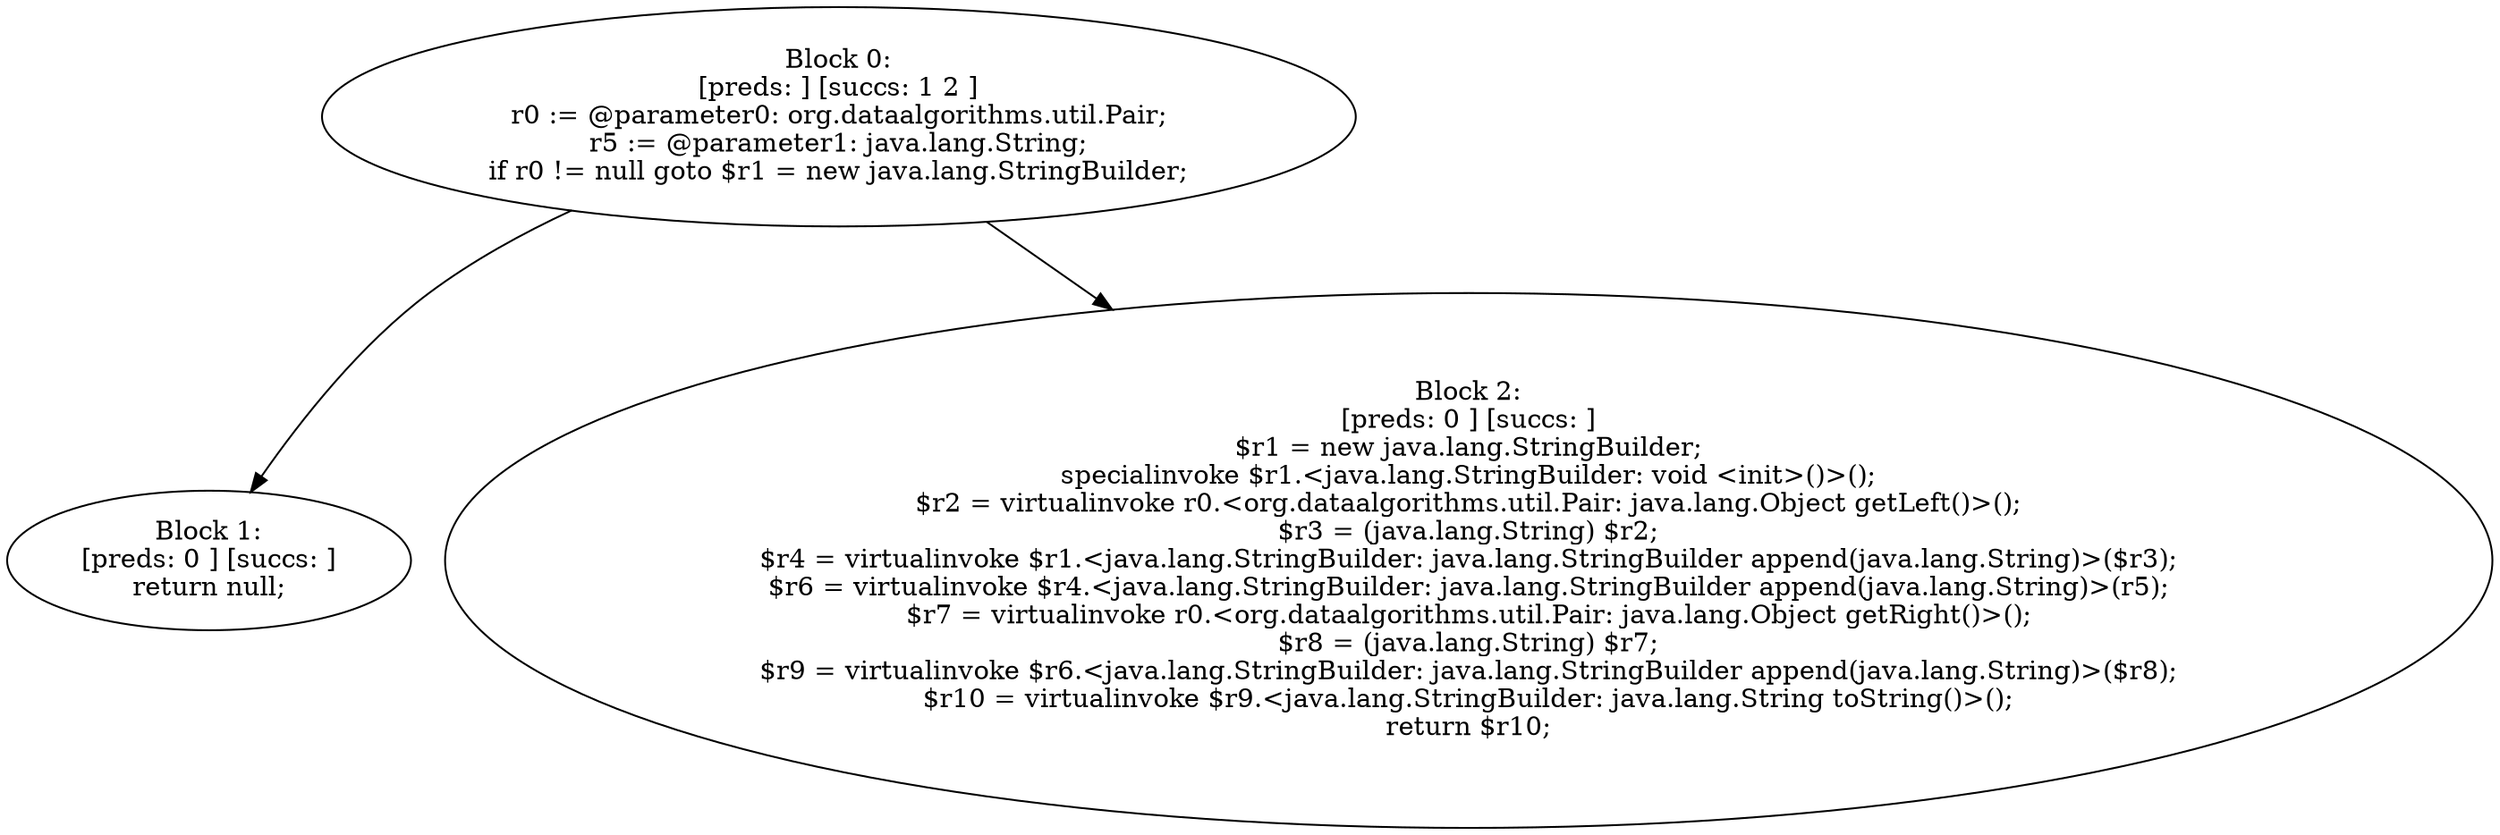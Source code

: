digraph "unitGraph" {
    "Block 0:
[preds: ] [succs: 1 2 ]
r0 := @parameter0: org.dataalgorithms.util.Pair;
r5 := @parameter1: java.lang.String;
if r0 != null goto $r1 = new java.lang.StringBuilder;
"
    "Block 1:
[preds: 0 ] [succs: ]
return null;
"
    "Block 2:
[preds: 0 ] [succs: ]
$r1 = new java.lang.StringBuilder;
specialinvoke $r1.<java.lang.StringBuilder: void <init>()>();
$r2 = virtualinvoke r0.<org.dataalgorithms.util.Pair: java.lang.Object getLeft()>();
$r3 = (java.lang.String) $r2;
$r4 = virtualinvoke $r1.<java.lang.StringBuilder: java.lang.StringBuilder append(java.lang.String)>($r3);
$r6 = virtualinvoke $r4.<java.lang.StringBuilder: java.lang.StringBuilder append(java.lang.String)>(r5);
$r7 = virtualinvoke r0.<org.dataalgorithms.util.Pair: java.lang.Object getRight()>();
$r8 = (java.lang.String) $r7;
$r9 = virtualinvoke $r6.<java.lang.StringBuilder: java.lang.StringBuilder append(java.lang.String)>($r8);
$r10 = virtualinvoke $r9.<java.lang.StringBuilder: java.lang.String toString()>();
return $r10;
"
    "Block 0:
[preds: ] [succs: 1 2 ]
r0 := @parameter0: org.dataalgorithms.util.Pair;
r5 := @parameter1: java.lang.String;
if r0 != null goto $r1 = new java.lang.StringBuilder;
"->"Block 1:
[preds: 0 ] [succs: ]
return null;
";
    "Block 0:
[preds: ] [succs: 1 2 ]
r0 := @parameter0: org.dataalgorithms.util.Pair;
r5 := @parameter1: java.lang.String;
if r0 != null goto $r1 = new java.lang.StringBuilder;
"->"Block 2:
[preds: 0 ] [succs: ]
$r1 = new java.lang.StringBuilder;
specialinvoke $r1.<java.lang.StringBuilder: void <init>()>();
$r2 = virtualinvoke r0.<org.dataalgorithms.util.Pair: java.lang.Object getLeft()>();
$r3 = (java.lang.String) $r2;
$r4 = virtualinvoke $r1.<java.lang.StringBuilder: java.lang.StringBuilder append(java.lang.String)>($r3);
$r6 = virtualinvoke $r4.<java.lang.StringBuilder: java.lang.StringBuilder append(java.lang.String)>(r5);
$r7 = virtualinvoke r0.<org.dataalgorithms.util.Pair: java.lang.Object getRight()>();
$r8 = (java.lang.String) $r7;
$r9 = virtualinvoke $r6.<java.lang.StringBuilder: java.lang.StringBuilder append(java.lang.String)>($r8);
$r10 = virtualinvoke $r9.<java.lang.StringBuilder: java.lang.String toString()>();
return $r10;
";
}
